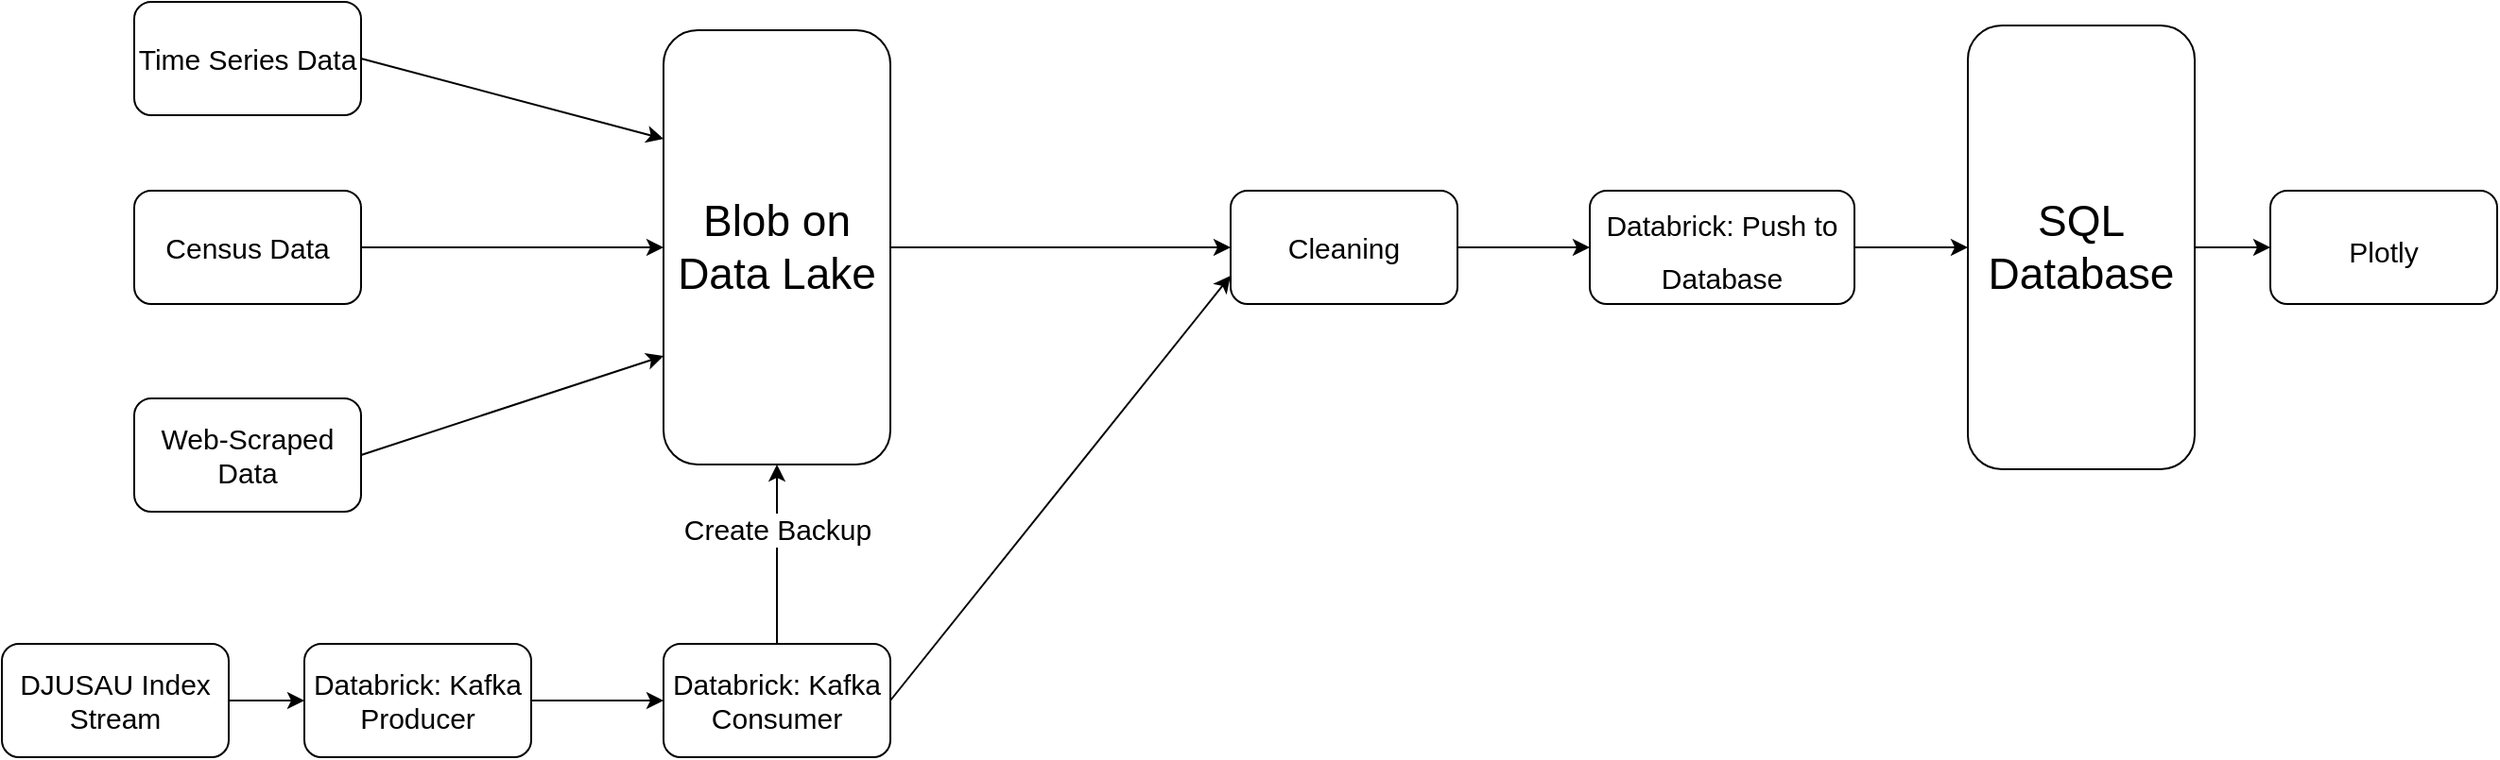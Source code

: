 <mxfile version="20.3.7" type="device"><diagram id="C5RBs43oDa-KdzZeNtuy" name="Page-1"><mxGraphModel dx="2249" dy="705" grid="1" gridSize="10" guides="1" tooltips="1" connect="1" arrows="1" fold="1" page="1" pageScale="1" pageWidth="827" pageHeight="1169" math="0" shadow="0"><root><mxCell id="WIyWlLk6GJQsqaUBKTNV-0"/><mxCell id="WIyWlLk6GJQsqaUBKTNV-1" parent="WIyWlLk6GJQsqaUBKTNV-0"/><mxCell id="zBct0EeBl-dXXB4PJa4T-0" value="&lt;font style=&quot;font-size: 15px;&quot;&gt;Time Series Data&lt;/font&gt;" style="rounded=1;whiteSpace=wrap;html=1;" parent="WIyWlLk6GJQsqaUBKTNV-1" vertex="1"><mxGeometry x="40" y="180" width="120" height="60" as="geometry"/></mxCell><mxCell id="zBct0EeBl-dXXB4PJa4T-1" value="&lt;font style=&quot;font-size: 15px;&quot;&gt;Census Data&lt;/font&gt;" style="rounded=1;whiteSpace=wrap;html=1;" parent="WIyWlLk6GJQsqaUBKTNV-1" vertex="1"><mxGeometry x="40" y="280" width="120" height="60" as="geometry"/></mxCell><mxCell id="zBct0EeBl-dXXB4PJa4T-2" value="&lt;font style=&quot;font-size: 15px;&quot;&gt;Web-Scraped Data&lt;/font&gt;" style="rounded=1;whiteSpace=wrap;html=1;" parent="WIyWlLk6GJQsqaUBKTNV-1" vertex="1"><mxGeometry x="40" y="390" width="120" height="60" as="geometry"/></mxCell><mxCell id="zBct0EeBl-dXXB4PJa4T-3" value="&lt;font style=&quot;font-size: 23px;&quot;&gt;Blob on Data Lake&lt;/font&gt;" style="rounded=1;whiteSpace=wrap;html=1;" parent="WIyWlLk6GJQsqaUBKTNV-1" vertex="1"><mxGeometry x="320" y="195" width="120" height="230" as="geometry"/></mxCell><mxCell id="zBct0EeBl-dXXB4PJa4T-4" value="" style="endArrow=classic;html=1;rounded=0;fontSize=23;exitX=1;exitY=0.5;exitDx=0;exitDy=0;entryX=0;entryY=0.25;entryDx=0;entryDy=0;" parent="WIyWlLk6GJQsqaUBKTNV-1" source="zBct0EeBl-dXXB4PJa4T-0" target="zBct0EeBl-dXXB4PJa4T-3" edge="1"><mxGeometry width="50" height="50" relative="1" as="geometry"><mxPoint x="390" y="370" as="sourcePoint"/><mxPoint x="440" y="320" as="targetPoint"/></mxGeometry></mxCell><mxCell id="zBct0EeBl-dXXB4PJa4T-5" value="" style="endArrow=classic;html=1;rounded=0;fontSize=23;exitX=1;exitY=0.5;exitDx=0;exitDy=0;entryX=0;entryY=0.5;entryDx=0;entryDy=0;" parent="WIyWlLk6GJQsqaUBKTNV-1" source="zBct0EeBl-dXXB4PJa4T-1" target="zBct0EeBl-dXXB4PJa4T-3" edge="1"><mxGeometry width="50" height="50" relative="1" as="geometry"><mxPoint x="390" y="370" as="sourcePoint"/><mxPoint x="440" y="320" as="targetPoint"/></mxGeometry></mxCell><mxCell id="zBct0EeBl-dXXB4PJa4T-6" value="" style="endArrow=classic;html=1;rounded=0;fontSize=23;exitX=1;exitY=0.5;exitDx=0;exitDy=0;entryX=0;entryY=0.75;entryDx=0;entryDy=0;" parent="WIyWlLk6GJQsqaUBKTNV-1" source="zBct0EeBl-dXXB4PJa4T-2" target="zBct0EeBl-dXXB4PJa4T-3" edge="1"><mxGeometry width="50" height="50" relative="1" as="geometry"><mxPoint x="390" y="370" as="sourcePoint"/><mxPoint x="440" y="320" as="targetPoint"/></mxGeometry></mxCell><mxCell id="zBct0EeBl-dXXB4PJa4T-7" value="&lt;font style=&quot;font-size: 15px;&quot;&gt;Databrick: Push to Database&lt;/font&gt;" style="rounded=1;whiteSpace=wrap;html=1;fontSize=23;" parent="WIyWlLk6GJQsqaUBKTNV-1" vertex="1"><mxGeometry x="810" y="280" width="140" height="60" as="geometry"/></mxCell><mxCell id="zBct0EeBl-dXXB4PJa4T-8" value="" style="endArrow=classic;html=1;rounded=0;fontSize=15;exitX=1;exitY=0.5;exitDx=0;exitDy=0;" parent="WIyWlLk6GJQsqaUBKTNV-1" source="zBct0EeBl-dXXB4PJa4T-3" edge="1"><mxGeometry width="50" height="50" relative="1" as="geometry"><mxPoint x="670" y="360" as="sourcePoint"/><mxPoint x="620" y="310" as="targetPoint"/></mxGeometry></mxCell><mxCell id="zBct0EeBl-dXXB4PJa4T-9" value="DJUSAU Index Stream" style="rounded=1;whiteSpace=wrap;html=1;fontSize=15;" parent="WIyWlLk6GJQsqaUBKTNV-1" vertex="1"><mxGeometry x="-30" y="520" width="120" height="60" as="geometry"/></mxCell><mxCell id="zBct0EeBl-dXXB4PJa4T-10" value="Databrick: Kafka Producer" style="rounded=1;whiteSpace=wrap;html=1;fontSize=15;" parent="WIyWlLk6GJQsqaUBKTNV-1" vertex="1"><mxGeometry x="130" y="520" width="120" height="60" as="geometry"/></mxCell><mxCell id="zBct0EeBl-dXXB4PJa4T-11" value="" style="endArrow=classic;html=1;rounded=0;fontSize=15;exitX=1;exitY=0.5;exitDx=0;exitDy=0;entryX=0;entryY=0.5;entryDx=0;entryDy=0;" parent="WIyWlLk6GJQsqaUBKTNV-1" source="zBct0EeBl-dXXB4PJa4T-9" target="zBct0EeBl-dXXB4PJa4T-10" edge="1"><mxGeometry width="50" height="50" relative="1" as="geometry"><mxPoint x="640" y="440" as="sourcePoint"/><mxPoint x="690" y="390" as="targetPoint"/></mxGeometry></mxCell><mxCell id="zBct0EeBl-dXXB4PJa4T-12" value="Databrick: Kafka Consumer" style="rounded=1;whiteSpace=wrap;html=1;fontSize=15;" parent="WIyWlLk6GJQsqaUBKTNV-1" vertex="1"><mxGeometry x="320" y="520" width="120" height="60" as="geometry"/></mxCell><mxCell id="zBct0EeBl-dXXB4PJa4T-13" value="" style="endArrow=classic;html=1;rounded=0;fontSize=15;exitX=1;exitY=0.5;exitDx=0;exitDy=0;entryX=0;entryY=0.5;entryDx=0;entryDy=0;" parent="WIyWlLk6GJQsqaUBKTNV-1" source="zBct0EeBl-dXXB4PJa4T-10" target="zBct0EeBl-dXXB4PJa4T-12" edge="1"><mxGeometry width="50" height="50" relative="1" as="geometry"><mxPoint x="640" y="440" as="sourcePoint"/><mxPoint x="690" y="390" as="targetPoint"/></mxGeometry></mxCell><mxCell id="zBct0EeBl-dXXB4PJa4T-14" value="" style="endArrow=classic;html=1;rounded=0;fontSize=15;exitX=0.5;exitY=0;exitDx=0;exitDy=0;entryX=0.5;entryY=1;entryDx=0;entryDy=0;" parent="WIyWlLk6GJQsqaUBKTNV-1" source="zBct0EeBl-dXXB4PJa4T-12" target="zBct0EeBl-dXXB4PJa4T-3" edge="1"><mxGeometry width="50" height="50" relative="1" as="geometry"><mxPoint x="640" y="440" as="sourcePoint"/><mxPoint x="690" y="390" as="targetPoint"/></mxGeometry></mxCell><mxCell id="zBct0EeBl-dXXB4PJa4T-16" value="Create Backup" style="edgeLabel;html=1;align=center;verticalAlign=middle;resizable=0;points=[];fontSize=15;" parent="zBct0EeBl-dXXB4PJa4T-14" vertex="1" connectable="0"><mxGeometry x="0.284" relative="1" as="geometry"><mxPoint as="offset"/></mxGeometry></mxCell><mxCell id="zBct0EeBl-dXXB4PJa4T-15" value="" style="endArrow=classic;html=1;rounded=0;fontSize=15;exitX=1;exitY=0.5;exitDx=0;exitDy=0;entryX=0;entryY=0.75;entryDx=0;entryDy=0;" parent="WIyWlLk6GJQsqaUBKTNV-1" source="zBct0EeBl-dXXB4PJa4T-12" target="zBct0EeBl-dXXB4PJa4T-18" edge="1"><mxGeometry width="50" height="50" relative="1" as="geometry"><mxPoint x="640" y="440" as="sourcePoint"/><mxPoint x="620" y="310" as="targetPoint"/></mxGeometry></mxCell><mxCell id="zBct0EeBl-dXXB4PJa4T-18" value="Cleaning" style="rounded=1;whiteSpace=wrap;html=1;fontSize=15;" parent="WIyWlLk6GJQsqaUBKTNV-1" vertex="1"><mxGeometry x="620" y="280" width="120" height="60" as="geometry"/></mxCell><mxCell id="zBct0EeBl-dXXB4PJa4T-19" value="" style="endArrow=classic;html=1;rounded=0;fontSize=15;entryX=0;entryY=0.5;entryDx=0;entryDy=0;" parent="WIyWlLk6GJQsqaUBKTNV-1" target="zBct0EeBl-dXXB4PJa4T-7" edge="1"><mxGeometry width="50" height="50" relative="1" as="geometry"><mxPoint x="740" y="310" as="sourcePoint"/><mxPoint x="790" y="260" as="targetPoint"/></mxGeometry></mxCell><mxCell id="d1Jw7sbDqmsdJ9vGugJ8-0" value="&lt;font style=&quot;font-size: 23px;&quot;&gt;SQL Database&lt;/font&gt;" style="rounded=1;whiteSpace=wrap;html=1;" vertex="1" parent="WIyWlLk6GJQsqaUBKTNV-1"><mxGeometry x="1010" y="192.5" width="120" height="235" as="geometry"/></mxCell><mxCell id="d1Jw7sbDqmsdJ9vGugJ8-1" value="" style="endArrow=classic;html=1;rounded=0;fontSize=23;entryX=0;entryY=0.5;entryDx=0;entryDy=0;exitX=1;exitY=0.5;exitDx=0;exitDy=0;" edge="1" parent="WIyWlLk6GJQsqaUBKTNV-1" source="zBct0EeBl-dXXB4PJa4T-7" target="d1Jw7sbDqmsdJ9vGugJ8-0"><mxGeometry width="50" height="50" relative="1" as="geometry"><mxPoint x="630" y="420" as="sourcePoint"/><mxPoint x="680" y="370" as="targetPoint"/></mxGeometry></mxCell><mxCell id="d1Jw7sbDqmsdJ9vGugJ8-2" value="&lt;font style=&quot;font-size: 15px;&quot;&gt;Plotly&lt;/font&gt;" style="rounded=1;whiteSpace=wrap;html=1;fontSize=23;" vertex="1" parent="WIyWlLk6GJQsqaUBKTNV-1"><mxGeometry x="1170" y="280" width="120" height="60" as="geometry"/></mxCell><mxCell id="d1Jw7sbDqmsdJ9vGugJ8-3" value="" style="endArrow=classic;html=1;rounded=0;fontSize=15;entryX=0;entryY=0.5;entryDx=0;entryDy=0;exitX=1;exitY=0.5;exitDx=0;exitDy=0;" edge="1" parent="WIyWlLk6GJQsqaUBKTNV-1" source="d1Jw7sbDqmsdJ9vGugJ8-0" target="d1Jw7sbDqmsdJ9vGugJ8-2"><mxGeometry width="50" height="50" relative="1" as="geometry"><mxPoint x="1120" y="420" as="sourcePoint"/><mxPoint x="1170" y="370" as="targetPoint"/></mxGeometry></mxCell></root></mxGraphModel></diagram></mxfile>